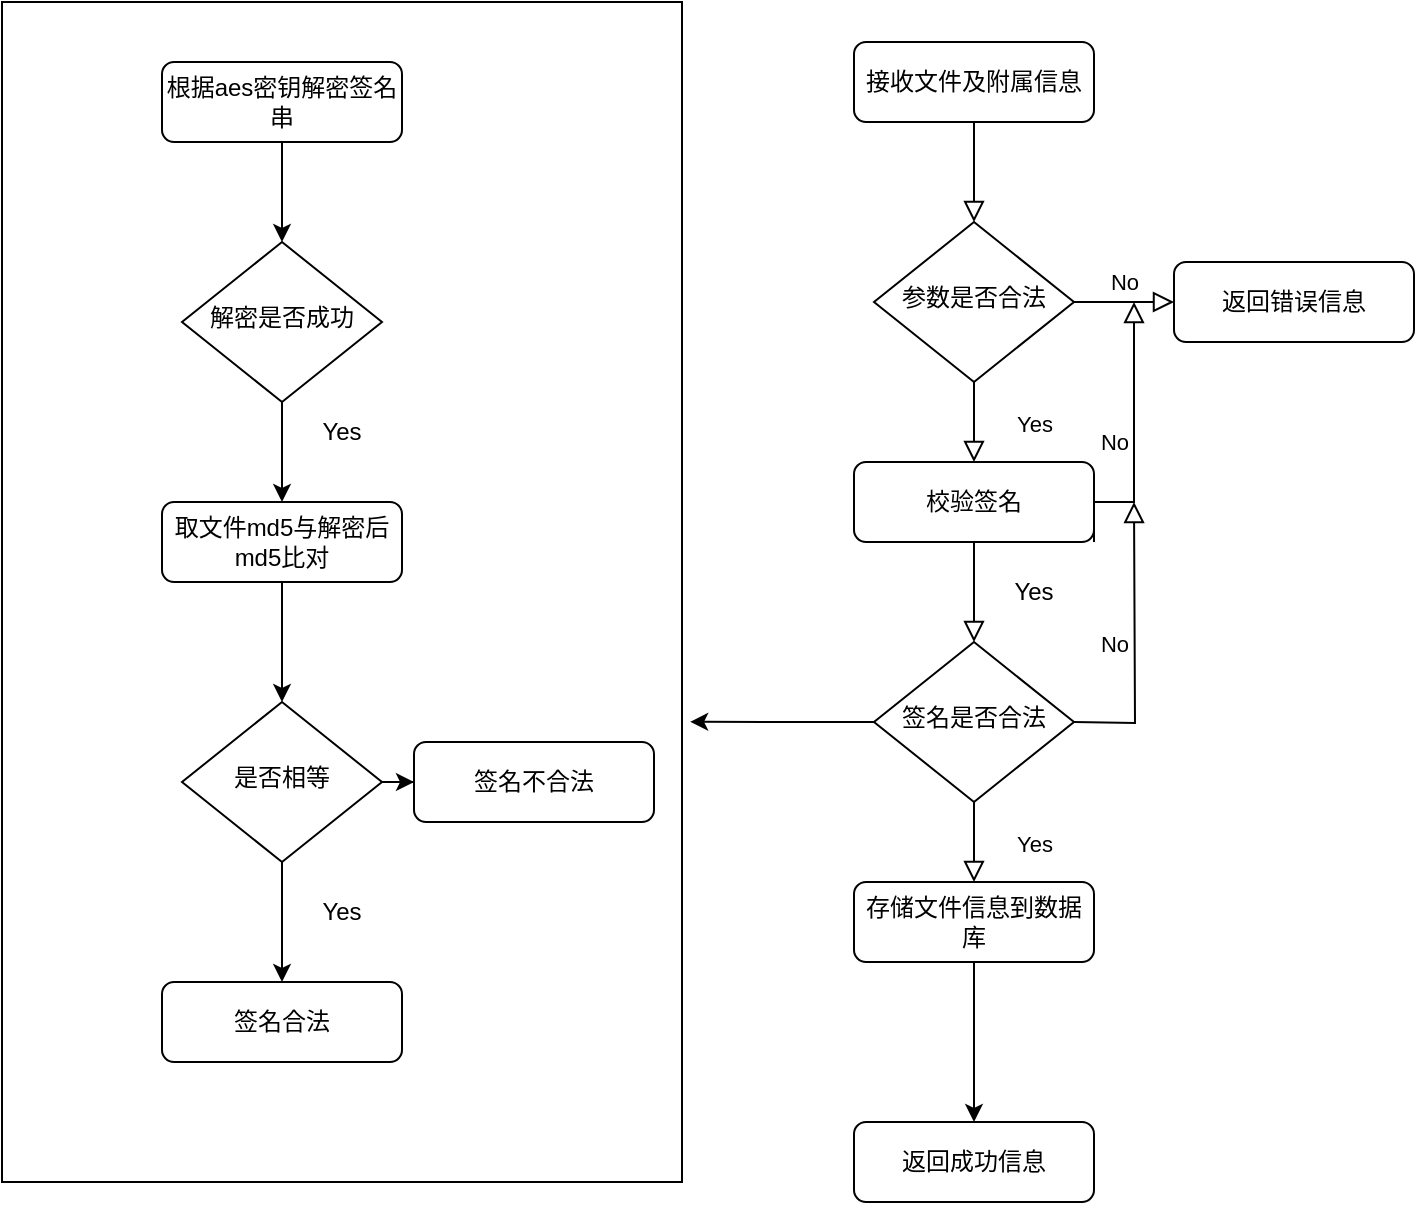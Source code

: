 <mxfile version="21.1.2" type="github">
  <diagram id="C5RBs43oDa-KdzZeNtuy" name="Page-1">
    <mxGraphModel dx="1434" dy="764" grid="1" gridSize="10" guides="1" tooltips="1" connect="1" arrows="1" fold="1" page="1" pageScale="1" pageWidth="827" pageHeight="1169" math="0" shadow="0">
      <root>
        <mxCell id="WIyWlLk6GJQsqaUBKTNV-0" />
        <mxCell id="WIyWlLk6GJQsqaUBKTNV-1" parent="WIyWlLk6GJQsqaUBKTNV-0" />
        <mxCell id="EdyWOgTQEiquORGtz9JA-42" value="" style="whiteSpace=wrap;html=1;" vertex="1" parent="WIyWlLk6GJQsqaUBKTNV-1">
          <mxGeometry x="74" y="120" width="340" height="590" as="geometry" />
        </mxCell>
        <mxCell id="WIyWlLk6GJQsqaUBKTNV-2" value="" style="rounded=0;html=1;jettySize=auto;orthogonalLoop=1;fontSize=11;endArrow=block;endFill=0;endSize=8;strokeWidth=1;shadow=0;labelBackgroundColor=none;edgeStyle=orthogonalEdgeStyle;" parent="WIyWlLk6GJQsqaUBKTNV-1" source="WIyWlLk6GJQsqaUBKTNV-3" target="WIyWlLk6GJQsqaUBKTNV-6" edge="1">
          <mxGeometry relative="1" as="geometry" />
        </mxCell>
        <mxCell id="WIyWlLk6GJQsqaUBKTNV-3" value="接收文件及附属信息" style="rounded=1;whiteSpace=wrap;html=1;fontSize=12;glass=0;strokeWidth=1;shadow=0;" parent="WIyWlLk6GJQsqaUBKTNV-1" vertex="1">
          <mxGeometry x="500" y="140" width="120" height="40" as="geometry" />
        </mxCell>
        <mxCell id="WIyWlLk6GJQsqaUBKTNV-4" value="Yes" style="rounded=0;html=1;jettySize=auto;orthogonalLoop=1;fontSize=11;endArrow=block;endFill=0;endSize=8;strokeWidth=1;shadow=0;labelBackgroundColor=none;edgeStyle=orthogonalEdgeStyle;" parent="WIyWlLk6GJQsqaUBKTNV-1" source="WIyWlLk6GJQsqaUBKTNV-6" edge="1">
          <mxGeometry y="30" relative="1" as="geometry">
            <mxPoint as="offset" />
            <mxPoint x="560" y="350" as="targetPoint" />
          </mxGeometry>
        </mxCell>
        <mxCell id="WIyWlLk6GJQsqaUBKTNV-5" value="No" style="edgeStyle=orthogonalEdgeStyle;rounded=0;html=1;jettySize=auto;orthogonalLoop=1;fontSize=11;endArrow=block;endFill=0;endSize=8;strokeWidth=1;shadow=0;labelBackgroundColor=none;" parent="WIyWlLk6GJQsqaUBKTNV-1" source="WIyWlLk6GJQsqaUBKTNV-6" target="WIyWlLk6GJQsqaUBKTNV-7" edge="1">
          <mxGeometry y="10" relative="1" as="geometry">
            <mxPoint as="offset" />
          </mxGeometry>
        </mxCell>
        <mxCell id="WIyWlLk6GJQsqaUBKTNV-6" value="参数是否合法" style="rhombus;whiteSpace=wrap;html=1;shadow=0;fontFamily=Helvetica;fontSize=12;align=center;strokeWidth=1;spacing=6;spacingTop=-4;" parent="WIyWlLk6GJQsqaUBKTNV-1" vertex="1">
          <mxGeometry x="510" y="230" width="100" height="80" as="geometry" />
        </mxCell>
        <mxCell id="WIyWlLk6GJQsqaUBKTNV-7" value="返回错误信息" style="rounded=1;whiteSpace=wrap;html=1;fontSize=12;glass=0;strokeWidth=1;shadow=0;" parent="WIyWlLk6GJQsqaUBKTNV-1" vertex="1">
          <mxGeometry x="660" y="250" width="120" height="40" as="geometry" />
        </mxCell>
        <mxCell id="WIyWlLk6GJQsqaUBKTNV-9" value="No" style="edgeStyle=orthogonalEdgeStyle;rounded=0;html=1;jettySize=auto;orthogonalLoop=1;fontSize=11;endArrow=block;endFill=0;endSize=8;strokeWidth=1;shadow=0;labelBackgroundColor=none;" parent="WIyWlLk6GJQsqaUBKTNV-1" edge="1">
          <mxGeometry y="10" relative="1" as="geometry">
            <mxPoint as="offset" />
            <mxPoint x="620" y="390" as="sourcePoint" />
            <mxPoint x="640" y="270" as="targetPoint" />
            <Array as="points">
              <mxPoint x="620" y="370" />
              <mxPoint x="640" y="370" />
            </Array>
          </mxGeometry>
        </mxCell>
        <mxCell id="EdyWOgTQEiquORGtz9JA-20" value="" style="edgeStyle=orthogonalEdgeStyle;rounded=0;orthogonalLoop=1;jettySize=auto;html=1;" edge="1" parent="WIyWlLk6GJQsqaUBKTNV-1" source="WIyWlLk6GJQsqaUBKTNV-11" target="EdyWOgTQEiquORGtz9JA-19">
          <mxGeometry relative="1" as="geometry" />
        </mxCell>
        <mxCell id="WIyWlLk6GJQsqaUBKTNV-11" value="存储文件信息到数据库" style="rounded=1;whiteSpace=wrap;html=1;fontSize=12;glass=0;strokeWidth=1;shadow=0;" parent="WIyWlLk6GJQsqaUBKTNV-1" vertex="1">
          <mxGeometry x="500" y="560" width="120" height="40" as="geometry" />
        </mxCell>
        <mxCell id="EdyWOgTQEiquORGtz9JA-0" value="校验签名" style="rounded=1;whiteSpace=wrap;html=1;fontSize=12;glass=0;strokeWidth=1;shadow=0;" vertex="1" parent="WIyWlLk6GJQsqaUBKTNV-1">
          <mxGeometry x="500" y="350" width="120" height="40" as="geometry" />
        </mxCell>
        <mxCell id="EdyWOgTQEiquORGtz9JA-11" value="" style="rounded=0;html=1;jettySize=auto;orthogonalLoop=1;fontSize=11;endArrow=block;endFill=0;endSize=8;strokeWidth=1;shadow=0;labelBackgroundColor=none;edgeStyle=orthogonalEdgeStyle;" edge="1" parent="WIyWlLk6GJQsqaUBKTNV-1" target="EdyWOgTQEiquORGtz9JA-13">
          <mxGeometry relative="1" as="geometry">
            <mxPoint x="560" y="390" as="sourcePoint" />
            <Array as="points">
              <mxPoint x="560" y="410" />
              <mxPoint x="560" y="410" />
            </Array>
          </mxGeometry>
        </mxCell>
        <mxCell id="EdyWOgTQEiquORGtz9JA-12" value="Yes" style="rounded=0;html=1;jettySize=auto;orthogonalLoop=1;fontSize=11;endArrow=block;endFill=0;endSize=8;strokeWidth=1;shadow=0;labelBackgroundColor=none;edgeStyle=orthogonalEdgeStyle;" edge="1" parent="WIyWlLk6GJQsqaUBKTNV-1" source="EdyWOgTQEiquORGtz9JA-13">
          <mxGeometry y="30" relative="1" as="geometry">
            <mxPoint as="offset" />
            <mxPoint x="560" y="560" as="targetPoint" />
          </mxGeometry>
        </mxCell>
        <mxCell id="EdyWOgTQEiquORGtz9JA-43" value="" style="edgeStyle=orthogonalEdgeStyle;rounded=0;orthogonalLoop=1;jettySize=auto;html=1;entryX=1.012;entryY=0.61;entryDx=0;entryDy=0;entryPerimeter=0;" edge="1" parent="WIyWlLk6GJQsqaUBKTNV-1" source="EdyWOgTQEiquORGtz9JA-13" target="EdyWOgTQEiquORGtz9JA-42">
          <mxGeometry relative="1" as="geometry" />
        </mxCell>
        <mxCell id="EdyWOgTQEiquORGtz9JA-13" value="签名是否合法" style="rhombus;whiteSpace=wrap;html=1;shadow=0;fontFamily=Helvetica;fontSize=12;align=center;strokeWidth=1;spacing=6;spacingTop=-4;" vertex="1" parent="WIyWlLk6GJQsqaUBKTNV-1">
          <mxGeometry x="510" y="440" width="100" height="80" as="geometry" />
        </mxCell>
        <mxCell id="EdyWOgTQEiquORGtz9JA-14" value="No" style="edgeStyle=orthogonalEdgeStyle;rounded=0;html=1;jettySize=auto;orthogonalLoop=1;fontSize=11;endArrow=block;endFill=0;endSize=8;strokeWidth=1;shadow=0;labelBackgroundColor=none;" edge="1" parent="WIyWlLk6GJQsqaUBKTNV-1">
          <mxGeometry y="10" relative="1" as="geometry">
            <mxPoint as="offset" />
            <mxPoint x="610" y="480" as="sourcePoint" />
            <mxPoint x="640" y="370" as="targetPoint" />
          </mxGeometry>
        </mxCell>
        <mxCell id="EdyWOgTQEiquORGtz9JA-16" value="Yes" style="text;strokeColor=none;align=center;fillColor=none;html=1;verticalAlign=middle;whiteSpace=wrap;rounded=0;" vertex="1" parent="WIyWlLk6GJQsqaUBKTNV-1">
          <mxGeometry x="560" y="400" width="60" height="30" as="geometry" />
        </mxCell>
        <mxCell id="EdyWOgTQEiquORGtz9JA-19" value="返回成功信息" style="rounded=1;whiteSpace=wrap;html=1;fontSize=12;glass=0;strokeWidth=1;shadow=0;" vertex="1" parent="WIyWlLk6GJQsqaUBKTNV-1">
          <mxGeometry x="500" y="680" width="120" height="40" as="geometry" />
        </mxCell>
        <mxCell id="EdyWOgTQEiquORGtz9JA-28" value="" style="edgeStyle=orthogonalEdgeStyle;rounded=0;orthogonalLoop=1;jettySize=auto;html=1;" edge="1" parent="WIyWlLk6GJQsqaUBKTNV-1" source="EdyWOgTQEiquORGtz9JA-23" target="EdyWOgTQEiquORGtz9JA-27">
          <mxGeometry relative="1" as="geometry" />
        </mxCell>
        <mxCell id="EdyWOgTQEiquORGtz9JA-23" value="根据aes密钥解密签名串" style="rounded=1;whiteSpace=wrap;html=1;fontSize=12;glass=0;strokeWidth=1;shadow=0;" vertex="1" parent="WIyWlLk6GJQsqaUBKTNV-1">
          <mxGeometry x="154" y="150" width="120" height="40" as="geometry" />
        </mxCell>
        <mxCell id="EdyWOgTQEiquORGtz9JA-31" value="" style="edgeStyle=orthogonalEdgeStyle;rounded=0;orthogonalLoop=1;jettySize=auto;html=1;" edge="1" parent="WIyWlLk6GJQsqaUBKTNV-1" source="EdyWOgTQEiquORGtz9JA-27" target="EdyWOgTQEiquORGtz9JA-30">
          <mxGeometry relative="1" as="geometry" />
        </mxCell>
        <mxCell id="EdyWOgTQEiquORGtz9JA-27" value="解密是否成功" style="rhombus;whiteSpace=wrap;html=1;shadow=0;fontFamily=Helvetica;fontSize=12;align=center;strokeWidth=1;spacing=6;spacingTop=-4;" vertex="1" parent="WIyWlLk6GJQsqaUBKTNV-1">
          <mxGeometry x="164" y="240" width="100" height="80" as="geometry" />
        </mxCell>
        <mxCell id="EdyWOgTQEiquORGtz9JA-34" value="" style="edgeStyle=orthogonalEdgeStyle;rounded=0;orthogonalLoop=1;jettySize=auto;html=1;" edge="1" parent="WIyWlLk6GJQsqaUBKTNV-1" source="EdyWOgTQEiquORGtz9JA-30" target="EdyWOgTQEiquORGtz9JA-33">
          <mxGeometry relative="1" as="geometry" />
        </mxCell>
        <mxCell id="EdyWOgTQEiquORGtz9JA-30" value="取文件md5与解密后md5比对" style="rounded=1;whiteSpace=wrap;html=1;fontSize=12;glass=0;strokeWidth=1;shadow=0;" vertex="1" parent="WIyWlLk6GJQsqaUBKTNV-1">
          <mxGeometry x="154" y="370" width="120" height="40" as="geometry" />
        </mxCell>
        <mxCell id="EdyWOgTQEiquORGtz9JA-32" value="Yes" style="text;strokeColor=none;align=center;fillColor=none;html=1;verticalAlign=middle;whiteSpace=wrap;rounded=0;" vertex="1" parent="WIyWlLk6GJQsqaUBKTNV-1">
          <mxGeometry x="214" y="320" width="60" height="30" as="geometry" />
        </mxCell>
        <mxCell id="EdyWOgTQEiquORGtz9JA-37" value="" style="edgeStyle=orthogonalEdgeStyle;rounded=0;orthogonalLoop=1;jettySize=auto;html=1;" edge="1" parent="WIyWlLk6GJQsqaUBKTNV-1" source="EdyWOgTQEiquORGtz9JA-33" target="EdyWOgTQEiquORGtz9JA-36">
          <mxGeometry relative="1" as="geometry" />
        </mxCell>
        <mxCell id="EdyWOgTQEiquORGtz9JA-40" value="" style="edgeStyle=orthogonalEdgeStyle;rounded=0;orthogonalLoop=1;jettySize=auto;html=1;" edge="1" parent="WIyWlLk6GJQsqaUBKTNV-1" source="EdyWOgTQEiquORGtz9JA-33" target="EdyWOgTQEiquORGtz9JA-39">
          <mxGeometry relative="1" as="geometry" />
        </mxCell>
        <mxCell id="EdyWOgTQEiquORGtz9JA-33" value="是否相等" style="rhombus;whiteSpace=wrap;html=1;shadow=0;fontFamily=Helvetica;fontSize=12;align=center;strokeWidth=1;spacing=6;spacingTop=-4;" vertex="1" parent="WIyWlLk6GJQsqaUBKTNV-1">
          <mxGeometry x="164" y="470" width="100" height="80" as="geometry" />
        </mxCell>
        <mxCell id="EdyWOgTQEiquORGtz9JA-36" value="签名合法" style="rounded=1;whiteSpace=wrap;html=1;fontSize=12;glass=0;strokeWidth=1;shadow=0;" vertex="1" parent="WIyWlLk6GJQsqaUBKTNV-1">
          <mxGeometry x="154" y="610" width="120" height="40" as="geometry" />
        </mxCell>
        <mxCell id="EdyWOgTQEiquORGtz9JA-38" value="Yes" style="text;strokeColor=none;align=center;fillColor=none;html=1;verticalAlign=middle;whiteSpace=wrap;rounded=0;" vertex="1" parent="WIyWlLk6GJQsqaUBKTNV-1">
          <mxGeometry x="214" y="560" width="60" height="30" as="geometry" />
        </mxCell>
        <mxCell id="EdyWOgTQEiquORGtz9JA-39" value="签名不合法" style="rounded=1;whiteSpace=wrap;html=1;fontSize=12;glass=0;strokeWidth=1;shadow=0;" vertex="1" parent="WIyWlLk6GJQsqaUBKTNV-1">
          <mxGeometry x="280" y="490" width="120" height="40" as="geometry" />
        </mxCell>
      </root>
    </mxGraphModel>
  </diagram>
</mxfile>
